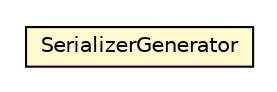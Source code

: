 #!/usr/local/bin/dot
#
# Class diagram 
# Generated by UMLGraph version R5_6-24-gf6e263 (http://www.umlgraph.org/)
#

digraph G {
	edge [fontname="Helvetica",fontsize=10,labelfontname="Helvetica",labelfontsize=10];
	node [fontname="Helvetica",fontsize=10,shape=plaintext];
	nodesep=0.25;
	ranksep=0.5;
	// io.reinert.requestor.gson.rebind.SerializerGenerator
	c78387 [label=<<table title="io.reinert.requestor.gson.rebind.SerializerGenerator" border="0" cellborder="1" cellspacing="0" cellpadding="2" port="p" bgcolor="lemonChiffon" href="./SerializerGenerator.html">
		<tr><td><table border="0" cellspacing="0" cellpadding="1">
<tr><td align="center" balign="center"> SerializerGenerator </td></tr>
		</table></td></tr>
		</table>>, URL="./SerializerGenerator.html", fontname="Helvetica", fontcolor="black", fontsize=10.0];
}

